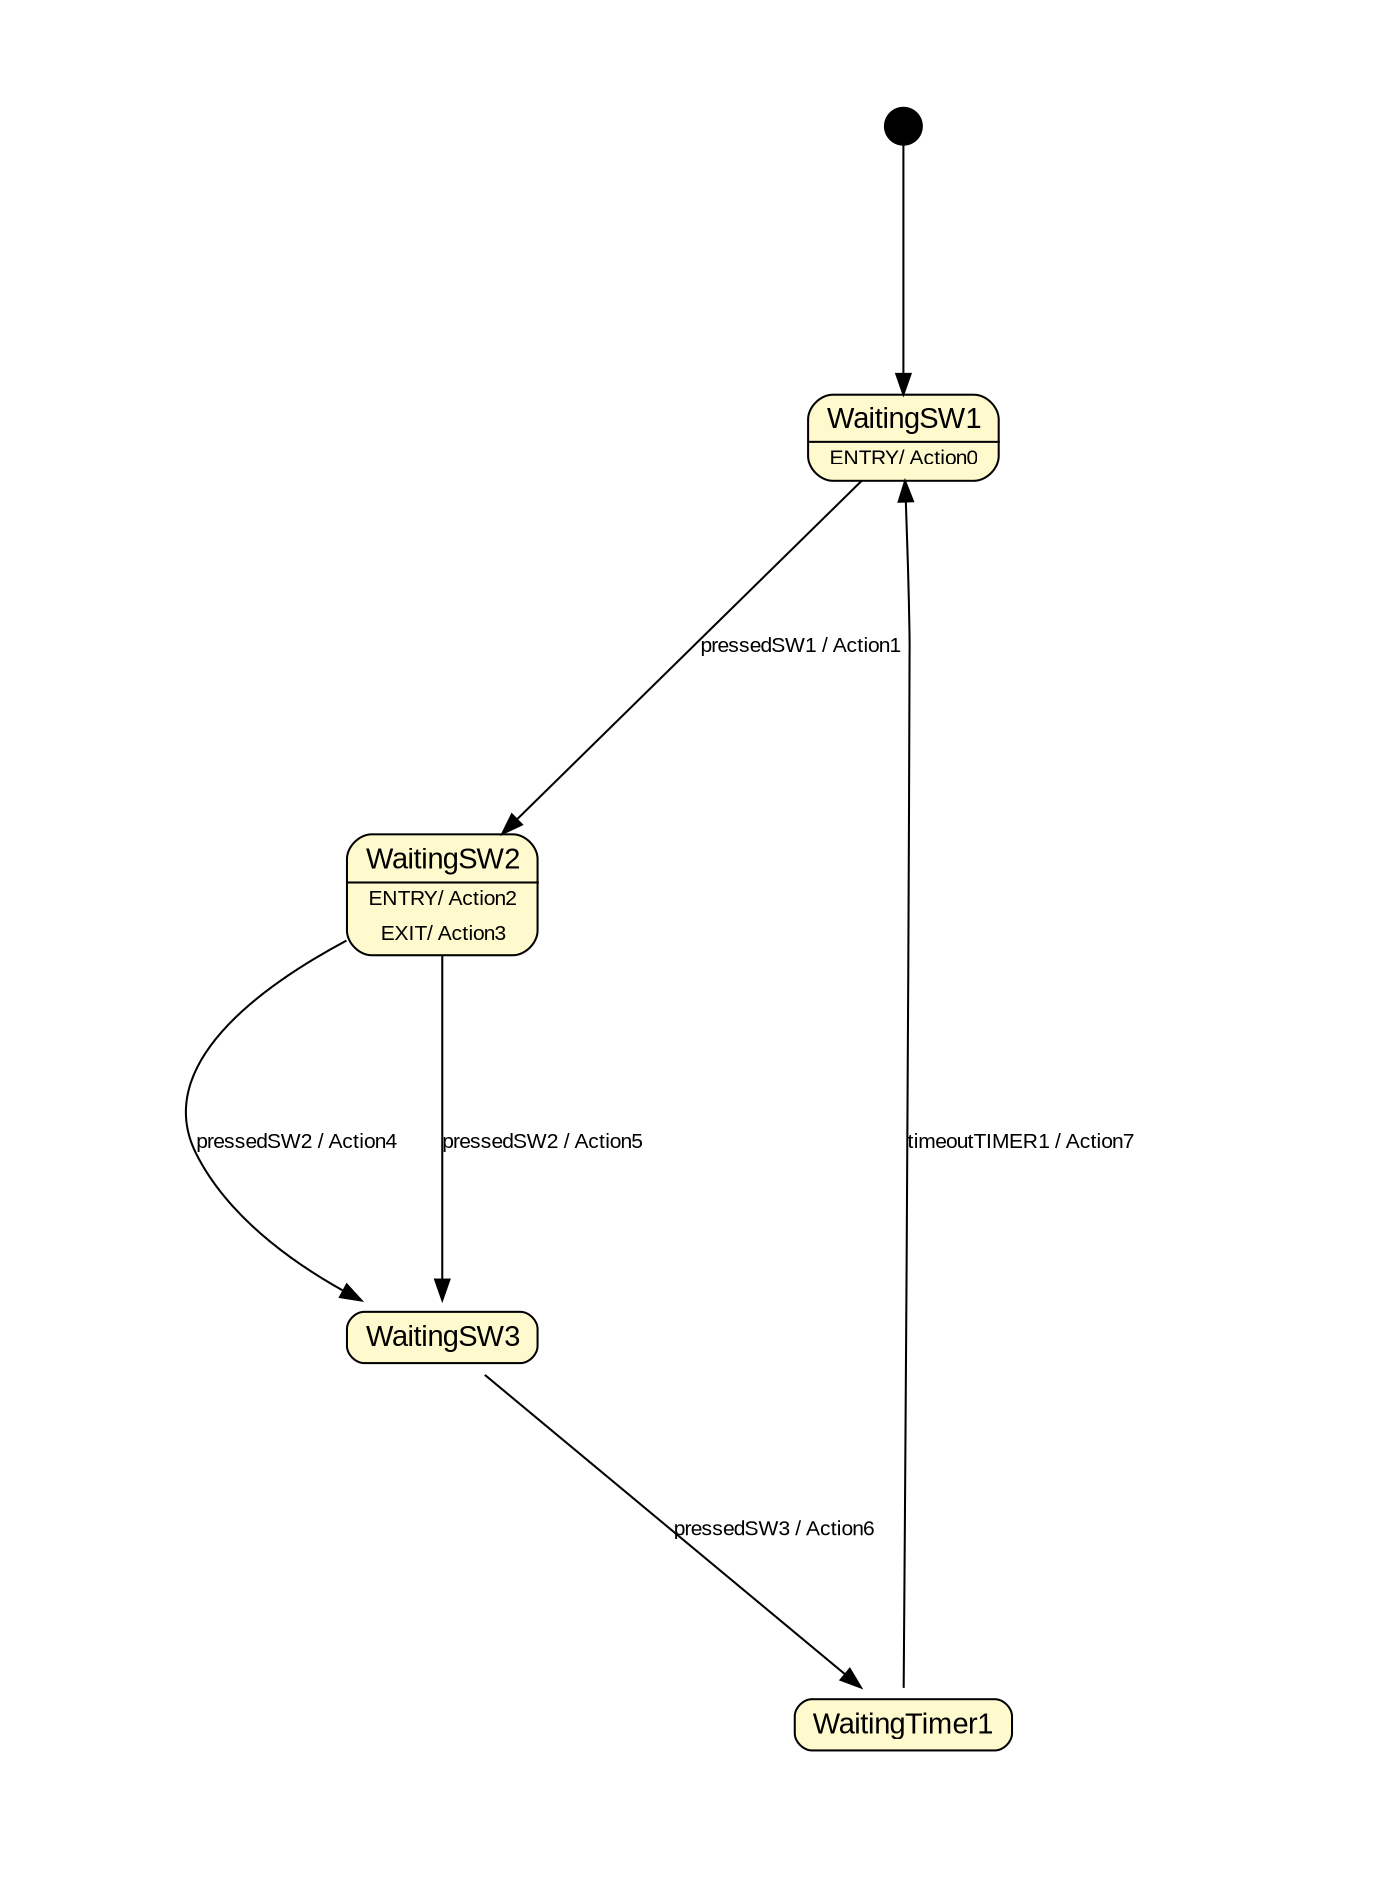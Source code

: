 digraph {
    ratio = "fill"
    size = "8.3,11.7!"
    margin = 0.5
    fontname = "arial"
    fontsize = 10

    node [
        fontname = "arial",
        fontsize = 14,
        shape = "none",
        margin = 0
    ]

    edge [
        fontname = "arial",
        fontsize = 10
    ]

    START [
        label= "",
        width = "0.25",
        height = "0.25",
        shape = "circle",
        style = "filled",
        fillcolor ="black"
    ]

    WaitingSW1 [
        label = <<table cellborder="0" style="rounded" bgcolor="lemonchiffon"><tr><td><font point-size="14"> WaitingSW1 </font></td></tr><hr/><tr><td><font point-size="10"> ENTRY/ Action0 </font></td></tr></table>>
    ];

    WaitingSW2 [
        label = <<table cellborder="0" style="rounded" bgcolor="lemonchiffon"><tr><td><font point-size="14"> WaitingSW2 </font></td></tr><hr/><tr><td><font point-size="10"> ENTRY/ Action2 </font></td></tr><tr><td><font point-size="10"> EXIT/ Action3 </font></td></tr></table>>
    ];

    WaitingSW3 [
        label = <<table cellborder="0" style="rounded" bgcolor="lemonchiffon"><tr><td><font point-size="14"> WaitingSW3 </font></td></tr></table>>
    ];

    WaitingTimer1 [
        label = <<table cellborder="0" style="rounded" bgcolor="lemonchiffon"><tr><td><font point-size="14"> WaitingTimer1 </font></td></tr></table>>
    ];


    START->WaitingSW1

    WaitingSW1->WaitingSW2 [
        label = "pressedSW1 / Action1"
    ];

    WaitingSW2->WaitingSW3 [
        label = "pressedSW2 / Action4"
    ];
    WaitingSW2->WaitingSW3 [
        label = "pressedSW2 / Action5"
    ];

    WaitingSW3->WaitingTimer1 [
        label = "pressedSW3 / Action6"
    ];

    WaitingTimer1->WaitingSW1 [
        label = "timeoutTIMER1 / Action7"
    ];

}
